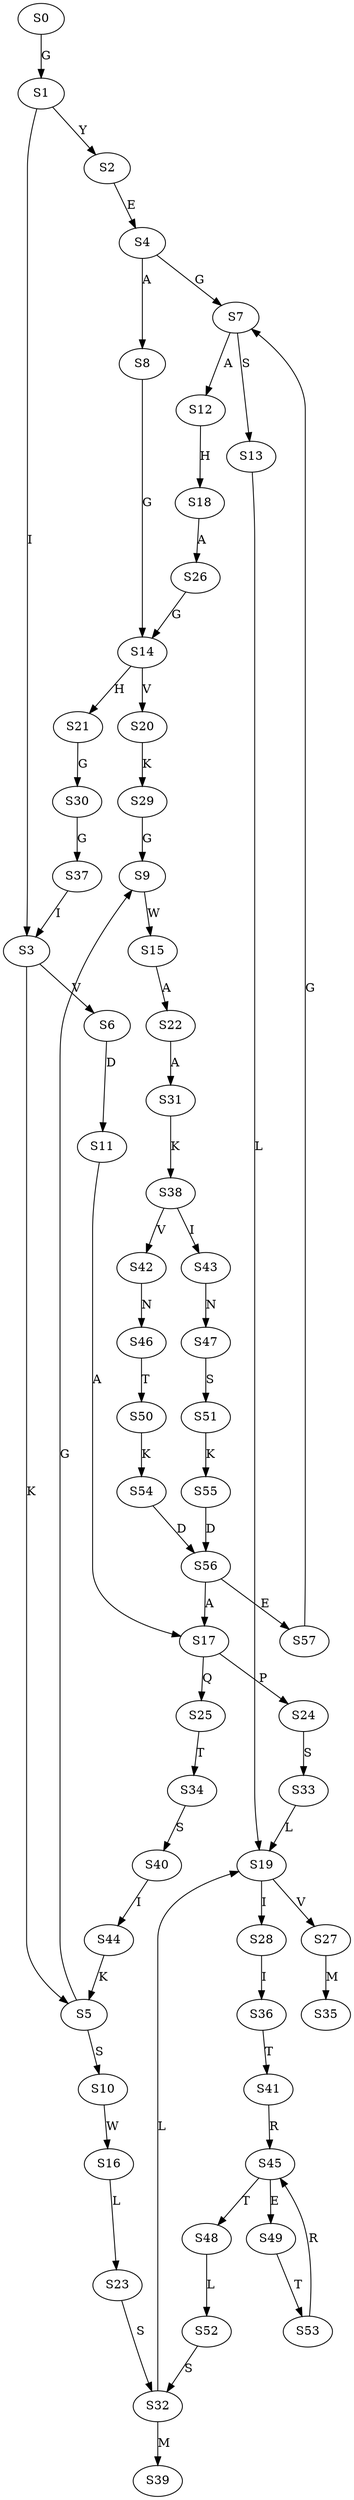 strict digraph  {
	S0 -> S1 [ label = G ];
	S1 -> S2 [ label = Y ];
	S1 -> S3 [ label = I ];
	S2 -> S4 [ label = E ];
	S3 -> S5 [ label = K ];
	S3 -> S6 [ label = V ];
	S4 -> S7 [ label = G ];
	S4 -> S8 [ label = A ];
	S5 -> S9 [ label = G ];
	S5 -> S10 [ label = S ];
	S6 -> S11 [ label = D ];
	S7 -> S12 [ label = A ];
	S7 -> S13 [ label = S ];
	S8 -> S14 [ label = G ];
	S9 -> S15 [ label = W ];
	S10 -> S16 [ label = W ];
	S11 -> S17 [ label = A ];
	S12 -> S18 [ label = H ];
	S13 -> S19 [ label = L ];
	S14 -> S20 [ label = V ];
	S14 -> S21 [ label = H ];
	S15 -> S22 [ label = A ];
	S16 -> S23 [ label = L ];
	S17 -> S24 [ label = P ];
	S17 -> S25 [ label = Q ];
	S18 -> S26 [ label = A ];
	S19 -> S27 [ label = V ];
	S19 -> S28 [ label = I ];
	S20 -> S29 [ label = K ];
	S21 -> S30 [ label = G ];
	S22 -> S31 [ label = A ];
	S23 -> S32 [ label = S ];
	S24 -> S33 [ label = S ];
	S25 -> S34 [ label = T ];
	S26 -> S14 [ label = G ];
	S27 -> S35 [ label = M ];
	S28 -> S36 [ label = I ];
	S29 -> S9 [ label = G ];
	S30 -> S37 [ label = G ];
	S31 -> S38 [ label = K ];
	S32 -> S39 [ label = M ];
	S32 -> S19 [ label = L ];
	S33 -> S19 [ label = L ];
	S34 -> S40 [ label = S ];
	S36 -> S41 [ label = T ];
	S37 -> S3 [ label = I ];
	S38 -> S42 [ label = V ];
	S38 -> S43 [ label = I ];
	S40 -> S44 [ label = I ];
	S41 -> S45 [ label = R ];
	S42 -> S46 [ label = N ];
	S43 -> S47 [ label = N ];
	S44 -> S5 [ label = K ];
	S45 -> S48 [ label = T ];
	S45 -> S49 [ label = E ];
	S46 -> S50 [ label = T ];
	S47 -> S51 [ label = S ];
	S48 -> S52 [ label = L ];
	S49 -> S53 [ label = T ];
	S50 -> S54 [ label = K ];
	S51 -> S55 [ label = K ];
	S52 -> S32 [ label = S ];
	S53 -> S45 [ label = R ];
	S54 -> S56 [ label = D ];
	S55 -> S56 [ label = D ];
	S56 -> S17 [ label = A ];
	S56 -> S57 [ label = E ];
	S57 -> S7 [ label = G ];
}
